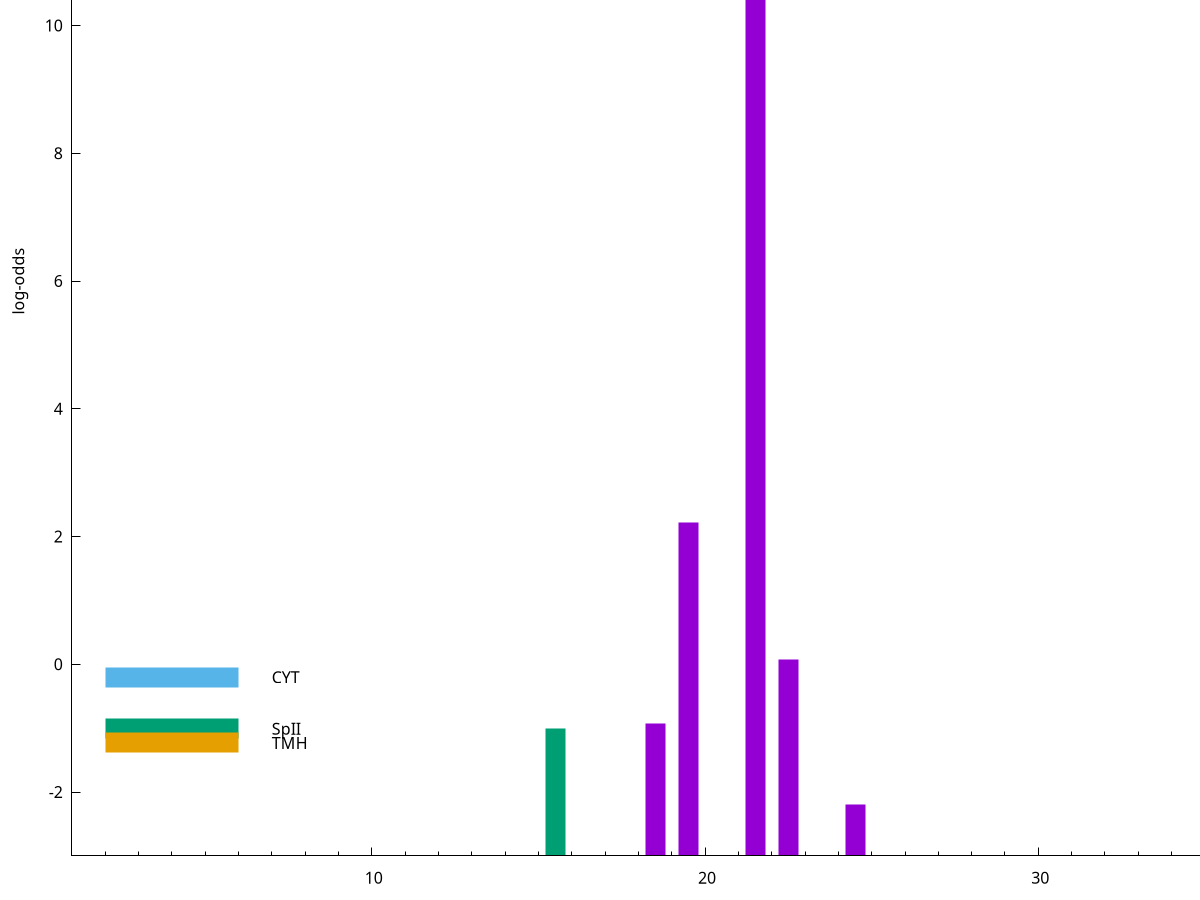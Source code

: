 set title "LipoP predictions for SRR3467249.gff"
set size 2., 1.4
set xrange [1:70] 
set mxtics 10
set yrange [-3:15]
set y2range [0:18]
set ylabel "log-odds"
set term postscript eps color solid "Helvetica" 30
set output "SRR3467249.gff59.eps"
set arrow from 2,11.8105 to 6,11.8105 nohead lt 1 lw 20
set label "SpI" at 7,11.8105
set arrow from 2,-0.200913 to 6,-0.200913 nohead lt 3 lw 20
set label "CYT" at 7,-0.200913
set arrow from 2,-1.0088 to 6,-1.0088 nohead lt 2 lw 20
set label "SpII" at 7,-1.0088
set arrow from 2,-1.23046 to 6,-1.23046 nohead lt 4 lw 20
set label "TMH" at 7,-1.23046
set arrow from 2,11.8105 to 6,11.8105 nohead lt 1 lw 20
set label "SpI" at 7,11.8105
# NOTE: The scores below are the log-odds scores with the threshold
# NOTE: subtracted (a hack to make gnuplot make the histogram all
# NOTE: look nice).
plot "-" axes x1y2 title "" with impulses lt 2 lw 20, "-" axes x1y2 title "" with impulses lt 1 lw 20
15.500000 1.991200
e
21.500000 14.807800
19.500000 5.224950
22.500000 3.072554
18.500000 2.075563
24.500000 0.798420
e
exit
